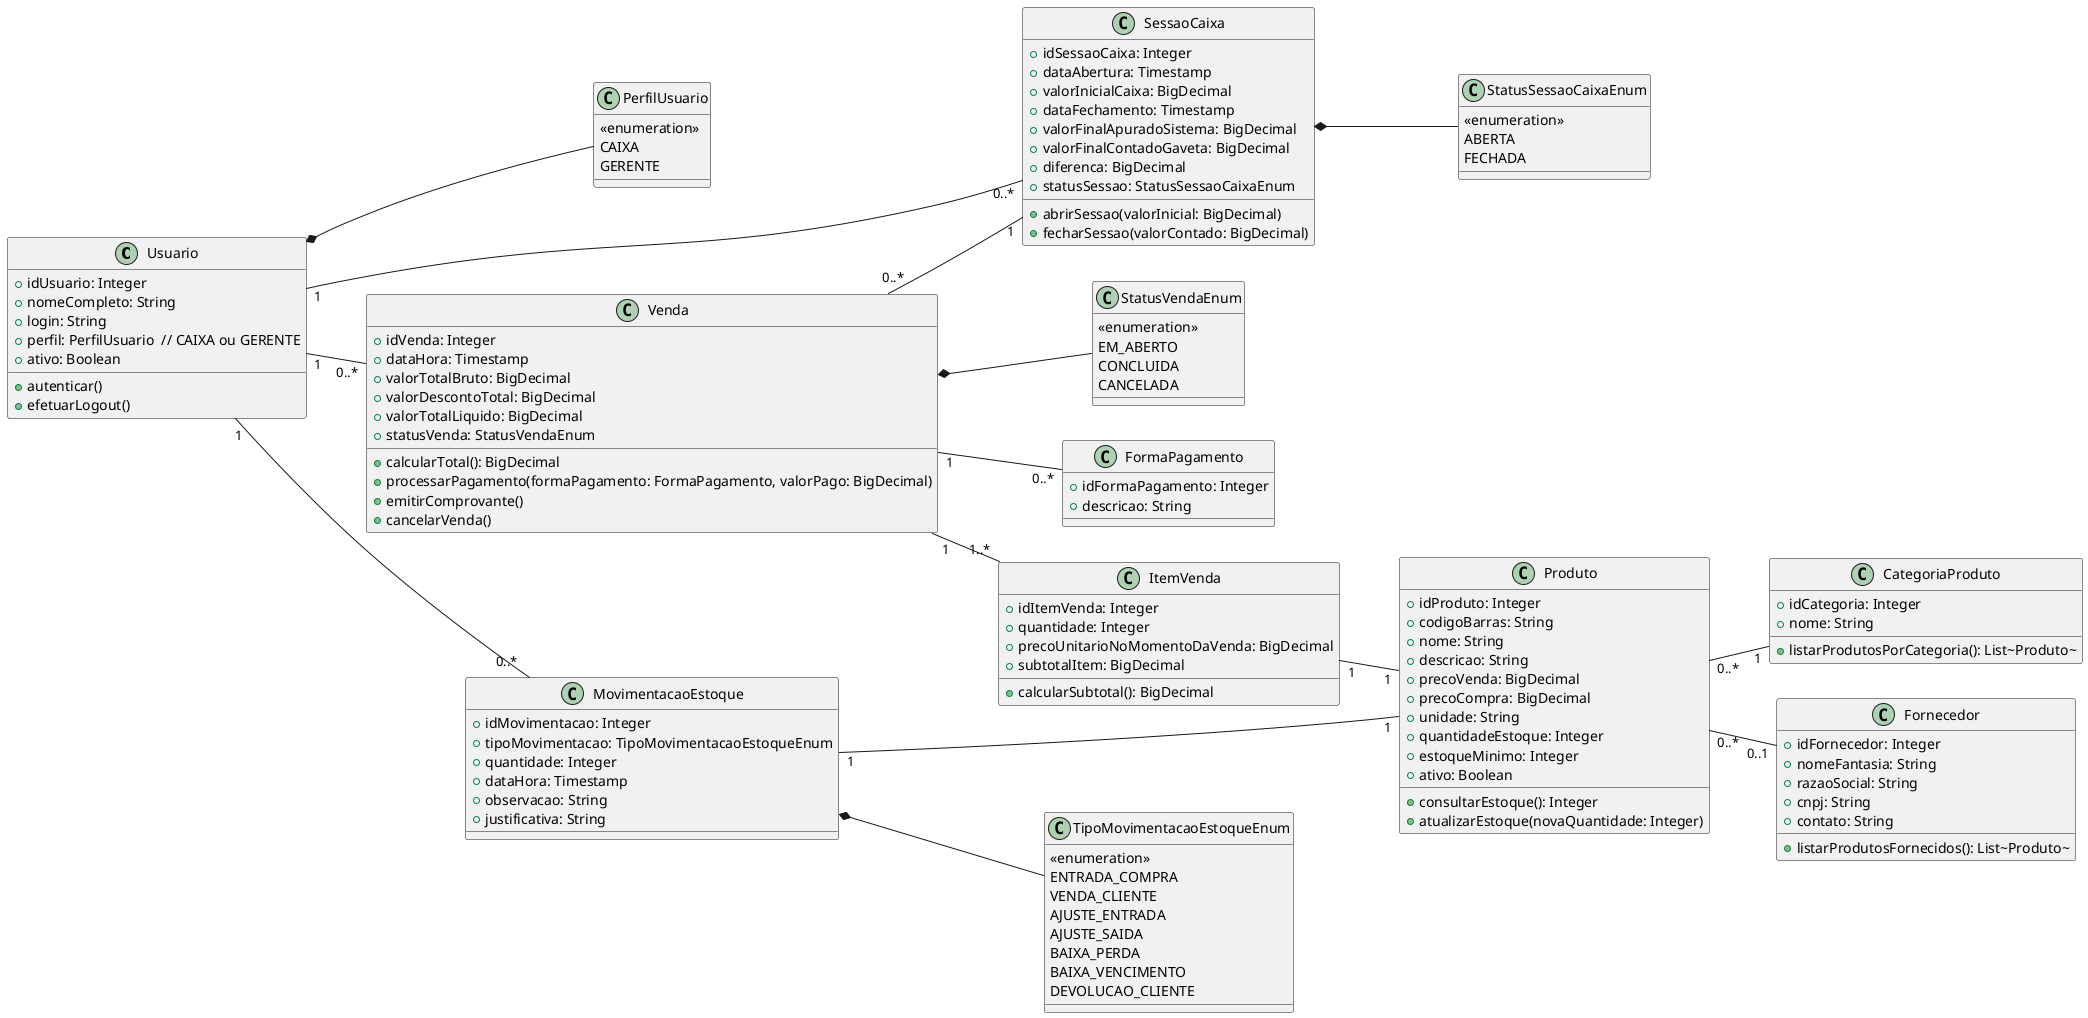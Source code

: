 
@startuml
left to right direction

class Usuario {
    +idUsuario: Integer
    +nomeCompleto: String
    +login: String
    +perfil: PerfilUsuario  // CAIXA ou GERENTE
    +ativo: Boolean
    +autenticar()
    +efetuarLogout()
}
Usuario *-- PerfilUsuario
class PerfilUsuario {
    <<enumeration>>
    CAIXA
    GERENTE
}

class Produto {
    +idProduto: Integer
    +codigoBarras: String
    +nome: String
    +descricao: String
    +precoVenda: BigDecimal
    +precoCompra: BigDecimal
    +unidade: String
    +quantidadeEstoque: Integer
    +estoqueMinimo: Integer
    +ativo: Boolean
    +consultarEstoque(): Integer
    +atualizarEstoque(novaQuantidade: Integer)
}

class CategoriaProduto {
    +idCategoria: Integer
    +nome: String
    +listarProdutosPorCategoria(): List~Produto~
}

class Fornecedor {
    +idFornecedor: Integer
    +nomeFantasia: String
    +razaoSocial: String
    +cnpj: String
    +contato: String
    +listarProdutosFornecidos(): List~Produto~
}

class Venda {
    +idVenda: Integer
    +dataHora: Timestamp
    +valorTotalBruto: BigDecimal
    +valorDescontoTotal: BigDecimal
    +valorTotalLiquido: BigDecimal
    +statusVenda: StatusVendaEnum
    +calcularTotal(): BigDecimal
    +processarPagamento(formaPagamento: FormaPagamento, valorPago: BigDecimal)
    +emitirComprovante()
    +cancelarVenda()
}
Venda *-- StatusVendaEnum
class StatusVendaEnum {
    <<enumeration>>
    EM_ABERTO
    CONCLUIDA
    CANCELADA
}

class ItemVenda {
    +idItemVenda: Integer
    +quantidade: Integer
    +precoUnitarioNoMomentoDaVenda: BigDecimal
    +subtotalItem: BigDecimal
    +calcularSubtotal(): BigDecimal
}

class SessaoCaixa {
    +idSessaoCaixa: Integer
    +dataAbertura: Timestamp
    +valorInicialCaixa: BigDecimal
    +dataFechamento: Timestamp
    +valorFinalApuradoSistema: BigDecimal
    +valorFinalContadoGaveta: BigDecimal
    +diferenca: BigDecimal
    +statusSessao: StatusSessaoCaixaEnum
    +abrirSessao(valorInicial: BigDecimal)
    +fecharSessao(valorContado: BigDecimal)
}
SessaoCaixa *-- StatusSessaoCaixaEnum
class StatusSessaoCaixaEnum {
    <<enumeration>>
    ABERTA
    FECHADA
}

class MovimentacaoEstoque {
    +idMovimentacao: Integer
    +tipoMovimentacao: TipoMovimentacaoEstoqueEnum
    +quantidade: Integer
    +dataHora: Timestamp
    +observacao: String
    +justificativa: String
}
MovimentacaoEstoque *-- TipoMovimentacaoEstoqueEnum
class TipoMovimentacaoEstoqueEnum {
    <<enumeration>>
    ENTRADA_COMPRA
    VENDA_CLIENTE
    AJUSTE_ENTRADA
    AJUSTE_SAIDA
    BAIXA_PERDA
    BAIXA_VENCIMENTO
    DEVOLUCAO_CLIENTE
}

class FormaPagamento {
    +idFormaPagamento: Integer
    +descricao: String
}

Usuario "1" -- "0..*" SessaoCaixa
Usuario "1" -- "0..*" Venda
Usuario "1" -- "0..*" MovimentacaoEstoque

Produto "0..*" -- "1" CategoriaProduto
Produto "0..*" -- "0..1" Fornecedor

Venda "1" -- "1..*" ItemVenda
ItemVenda "1" -- "1" Produto
Venda "1" -- "0..*" FormaPagamento

Venda "0..*" -- "1" SessaoCaixa

MovimentacaoEstoque "1" -- "1" Produto
@enduml
